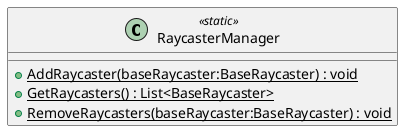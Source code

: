 @startuml
class RaycasterManager <<static>> {
    + {static} AddRaycaster(baseRaycaster:BaseRaycaster) : void
    + {static} GetRaycasters() : List<BaseRaycaster>
    + {static} RemoveRaycasters(baseRaycaster:BaseRaycaster) : void
}
@enduml
